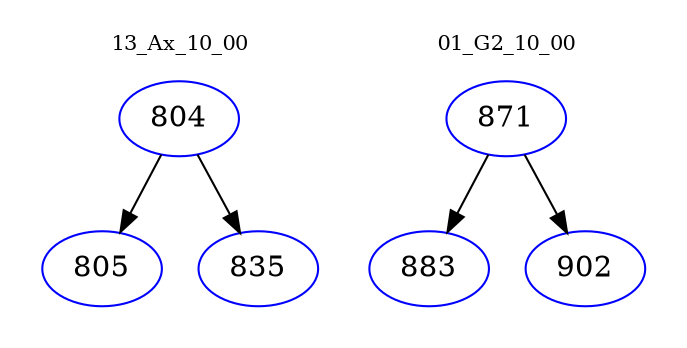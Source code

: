 digraph{
subgraph cluster_0 {
color = white
label = "13_Ax_10_00";
fontsize=10;
T0_804 [label="804", color="blue"]
T0_804 -> T0_805 [color="black"]
T0_805 [label="805", color="blue"]
T0_804 -> T0_835 [color="black"]
T0_835 [label="835", color="blue"]
}
subgraph cluster_1 {
color = white
label = "01_G2_10_00";
fontsize=10;
T1_871 [label="871", color="blue"]
T1_871 -> T1_883 [color="black"]
T1_883 [label="883", color="blue"]
T1_871 -> T1_902 [color="black"]
T1_902 [label="902", color="blue"]
}
}
